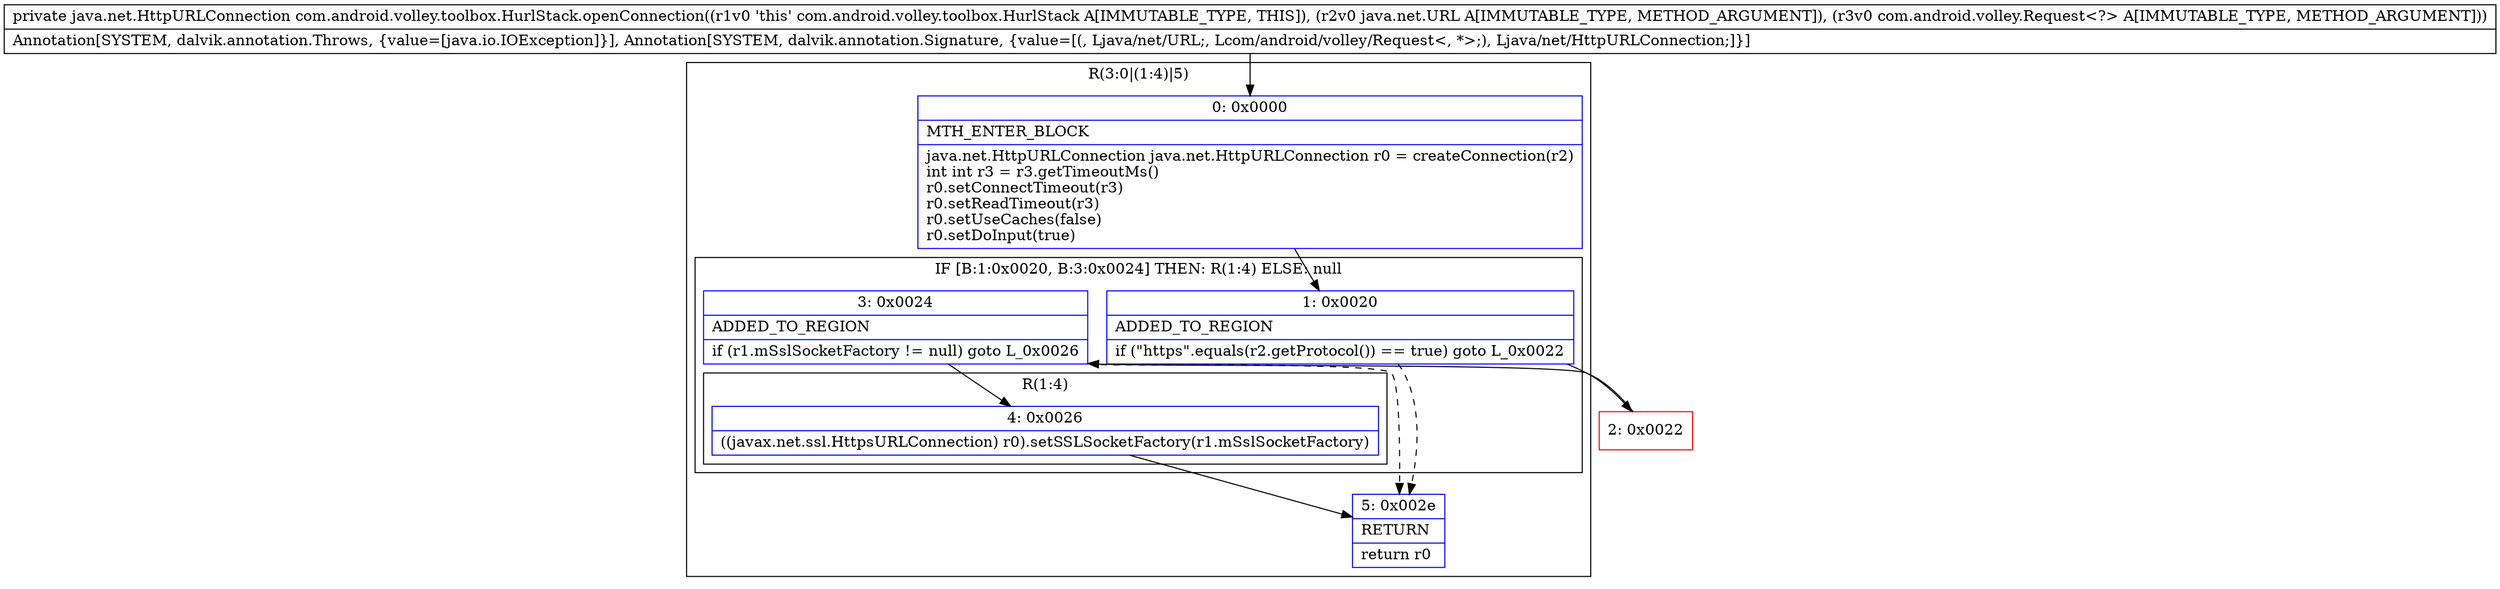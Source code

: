 digraph "CFG forcom.android.volley.toolbox.HurlStack.openConnection(Ljava\/net\/URL;Lcom\/android\/volley\/Request;)Ljava\/net\/HttpURLConnection;" {
subgraph cluster_Region_1879191225 {
label = "R(3:0|(1:4)|5)";
node [shape=record,color=blue];
Node_0 [shape=record,label="{0\:\ 0x0000|MTH_ENTER_BLOCK\l|java.net.HttpURLConnection java.net.HttpURLConnection r0 = createConnection(r2)\lint int r3 = r3.getTimeoutMs()\lr0.setConnectTimeout(r3)\lr0.setReadTimeout(r3)\lr0.setUseCaches(false)\lr0.setDoInput(true)\l}"];
subgraph cluster_IfRegion_328532685 {
label = "IF [B:1:0x0020, B:3:0x0024] THEN: R(1:4) ELSE: null";
node [shape=record,color=blue];
Node_1 [shape=record,label="{1\:\ 0x0020|ADDED_TO_REGION\l|if (\"https\".equals(r2.getProtocol()) == true) goto L_0x0022\l}"];
Node_3 [shape=record,label="{3\:\ 0x0024|ADDED_TO_REGION\l|if (r1.mSslSocketFactory != null) goto L_0x0026\l}"];
subgraph cluster_Region_1067979848 {
label = "R(1:4)";
node [shape=record,color=blue];
Node_4 [shape=record,label="{4\:\ 0x0026|((javax.net.ssl.HttpsURLConnection) r0).setSSLSocketFactory(r1.mSslSocketFactory)\l}"];
}
}
Node_5 [shape=record,label="{5\:\ 0x002e|RETURN\l|return r0\l}"];
}
Node_2 [shape=record,color=red,label="{2\:\ 0x0022}"];
MethodNode[shape=record,label="{private java.net.HttpURLConnection com.android.volley.toolbox.HurlStack.openConnection((r1v0 'this' com.android.volley.toolbox.HurlStack A[IMMUTABLE_TYPE, THIS]), (r2v0 java.net.URL A[IMMUTABLE_TYPE, METHOD_ARGUMENT]), (r3v0 com.android.volley.Request\<?\> A[IMMUTABLE_TYPE, METHOD_ARGUMENT]))  | Annotation[SYSTEM, dalvik.annotation.Throws, \{value=[java.io.IOException]\}], Annotation[SYSTEM, dalvik.annotation.Signature, \{value=[(, Ljava\/net\/URL;, Lcom\/android\/volley\/Request\<, *\>;), Ljava\/net\/HttpURLConnection;]\}]\l}"];
MethodNode -> Node_0;
Node_0 -> Node_1;
Node_1 -> Node_2;
Node_1 -> Node_5[style=dashed];
Node_3 -> Node_4;
Node_3 -> Node_5[style=dashed];
Node_4 -> Node_5;
Node_2 -> Node_3;
}

